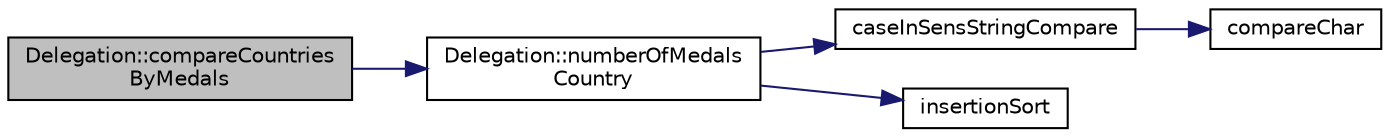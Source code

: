 digraph "Delegation::compareCountriesByMedals"
{
 // LATEX_PDF_SIZE
  edge [fontname="Helvetica",fontsize="10",labelfontname="Helvetica",labelfontsize="10"];
  node [fontname="Helvetica",fontsize="10",shape=record];
  rankdir="LR";
  Node1 [label="Delegation::compareCountries\lByMedals",height=0.2,width=0.4,color="black", fillcolor="grey75", style="filled", fontcolor="black",tooltip=" "];
  Node1 -> Node2 [color="midnightblue",fontsize="10",style="solid",fontname="Helvetica"];
  Node2 [label="Delegation::numberOfMedals\lCountry",height=0.2,width=0.4,color="black", fillcolor="white", style="filled",URL="$class_delegation.html#a487222a9ff63548163a869c53edab698",tooltip=" "];
  Node2 -> Node3 [color="midnightblue",fontsize="10",style="solid",fontname="Helvetica"];
  Node3 [label="caseInSensStringCompare",height=0.2,width=0.4,color="black", fillcolor="white", style="filled",URL="$auxiliar_8cpp.html#a4890a645331544526f84c3ad8c9f2511",tooltip=" "];
  Node3 -> Node4 [color="midnightblue",fontsize="10",style="solid",fontname="Helvetica"];
  Node4 [label="compareChar",height=0.2,width=0.4,color="black", fillcolor="white", style="filled",URL="$auxiliar_8cpp.html#adcc77be036737d8d11d61efd5e4c5310",tooltip=" "];
  Node2 -> Node5 [color="midnightblue",fontsize="10",style="solid",fontname="Helvetica"];
  Node5 [label="insertionSort",height=0.2,width=0.4,color="black", fillcolor="white", style="filled",URL="$auxiliar_8h.html#a2d750432a373f9dab8039bef160b71a0",tooltip=" "];
}

